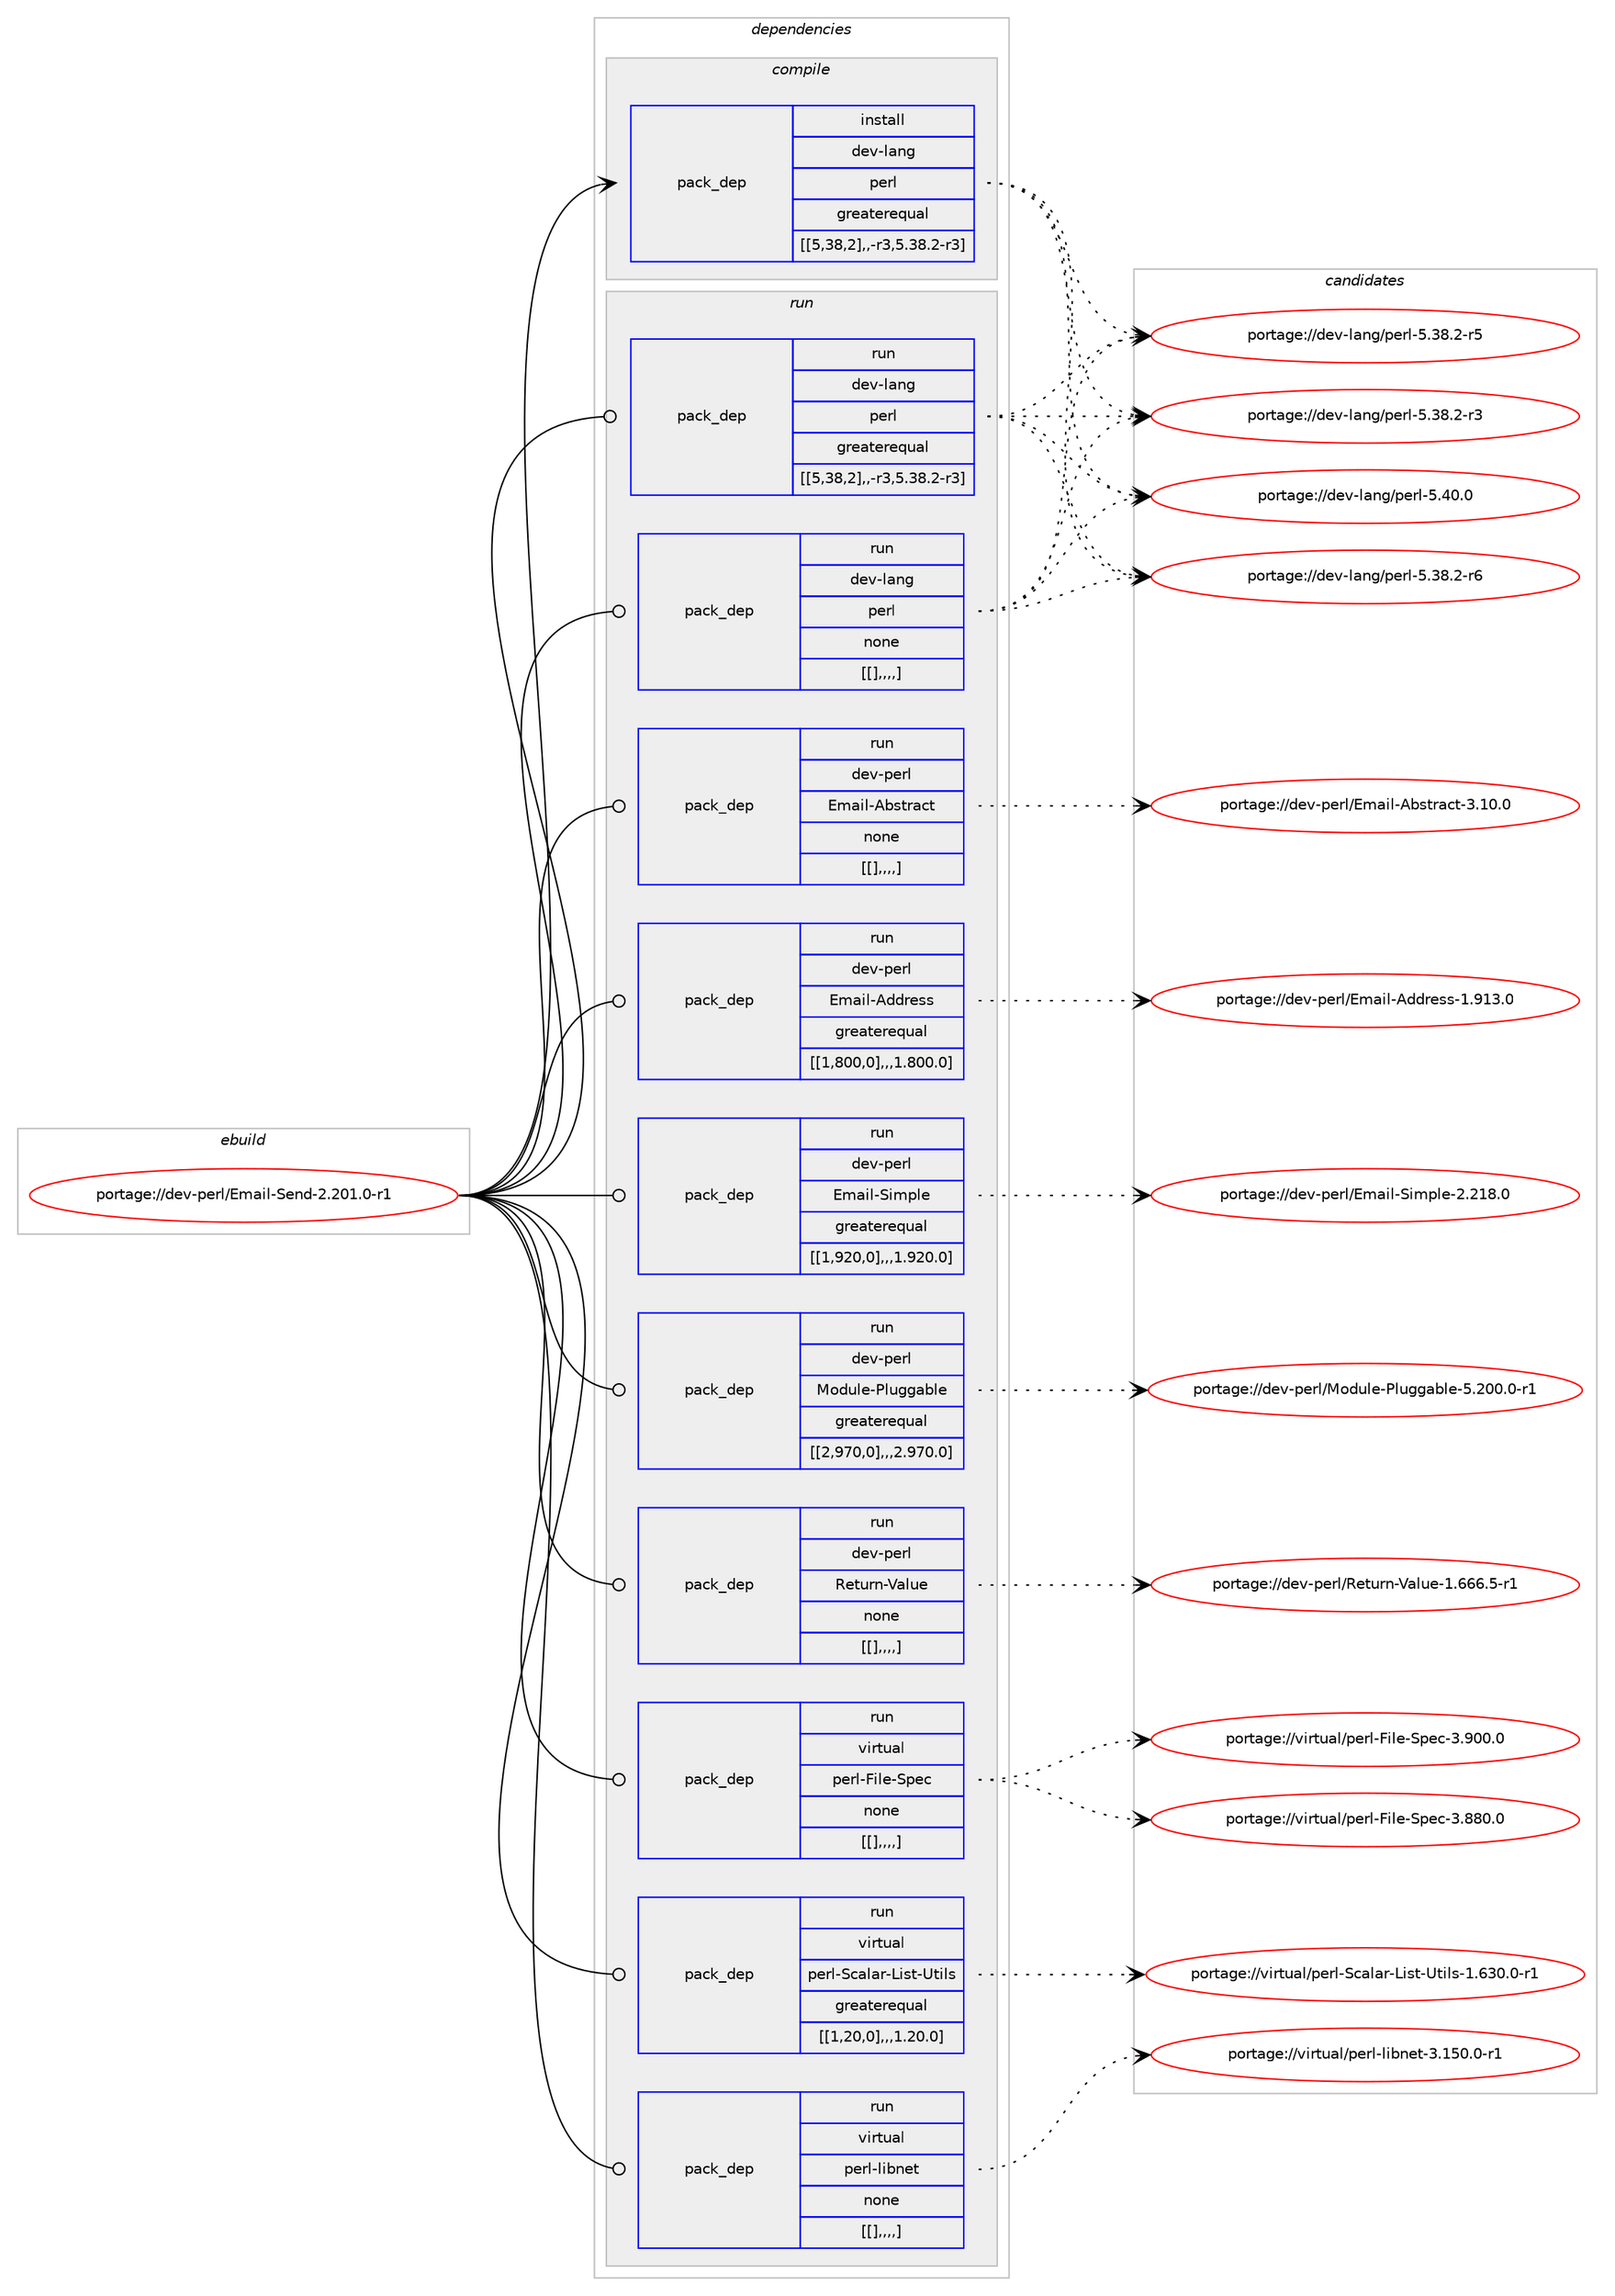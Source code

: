 digraph prolog {

# *************
# Graph options
# *************

newrank=true;
concentrate=true;
compound=true;
graph [rankdir=LR,fontname=Helvetica,fontsize=10,ranksep=1.5];#, ranksep=2.5, nodesep=0.2];
edge  [arrowhead=vee];
node  [fontname=Helvetica,fontsize=10];

# **********
# The ebuild
# **********

subgraph cluster_leftcol {
color=gray;
label=<<i>ebuild</i>>;
id [label="portage://dev-perl/Email-Send-2.201.0-r1", color=red, width=4, href="../dev-perl/Email-Send-2.201.0-r1.svg"];
}

# ****************
# The dependencies
# ****************

subgraph cluster_midcol {
color=gray;
label=<<i>dependencies</i>>;
subgraph cluster_compile {
fillcolor="#eeeeee";
style=filled;
label=<<i>compile</i>>;
subgraph pack99061 {
dependency130631 [label=<<TABLE BORDER="0" CELLBORDER="1" CELLSPACING="0" CELLPADDING="4" WIDTH="220"><TR><TD ROWSPAN="6" CELLPADDING="30">pack_dep</TD></TR><TR><TD WIDTH="110">install</TD></TR><TR><TD>dev-lang</TD></TR><TR><TD>perl</TD></TR><TR><TD>greaterequal</TD></TR><TR><TD>[[5,38,2],,-r3,5.38.2-r3]</TD></TR></TABLE>>, shape=none, color=blue];
}
id:e -> dependency130631:w [weight=20,style="solid",arrowhead="vee"];
}
subgraph cluster_compileandrun {
fillcolor="#eeeeee";
style=filled;
label=<<i>compile and run</i>>;
}
subgraph cluster_run {
fillcolor="#eeeeee";
style=filled;
label=<<i>run</i>>;
subgraph pack99062 {
dependency130632 [label=<<TABLE BORDER="0" CELLBORDER="1" CELLSPACING="0" CELLPADDING="4" WIDTH="220"><TR><TD ROWSPAN="6" CELLPADDING="30">pack_dep</TD></TR><TR><TD WIDTH="110">run</TD></TR><TR><TD>dev-lang</TD></TR><TR><TD>perl</TD></TR><TR><TD>greaterequal</TD></TR><TR><TD>[[5,38,2],,-r3,5.38.2-r3]</TD></TR></TABLE>>, shape=none, color=blue];
}
id:e -> dependency130632:w [weight=20,style="solid",arrowhead="odot"];
subgraph pack99063 {
dependency130633 [label=<<TABLE BORDER="0" CELLBORDER="1" CELLSPACING="0" CELLPADDING="4" WIDTH="220"><TR><TD ROWSPAN="6" CELLPADDING="30">pack_dep</TD></TR><TR><TD WIDTH="110">run</TD></TR><TR><TD>dev-lang</TD></TR><TR><TD>perl</TD></TR><TR><TD>none</TD></TR><TR><TD>[[],,,,]</TD></TR></TABLE>>, shape=none, color=blue];
}
id:e -> dependency130633:w [weight=20,style="solid",arrowhead="odot"];
subgraph pack99064 {
dependency130634 [label=<<TABLE BORDER="0" CELLBORDER="1" CELLSPACING="0" CELLPADDING="4" WIDTH="220"><TR><TD ROWSPAN="6" CELLPADDING="30">pack_dep</TD></TR><TR><TD WIDTH="110">run</TD></TR><TR><TD>dev-perl</TD></TR><TR><TD>Email-Abstract</TD></TR><TR><TD>none</TD></TR><TR><TD>[[],,,,]</TD></TR></TABLE>>, shape=none, color=blue];
}
id:e -> dependency130634:w [weight=20,style="solid",arrowhead="odot"];
subgraph pack99065 {
dependency130635 [label=<<TABLE BORDER="0" CELLBORDER="1" CELLSPACING="0" CELLPADDING="4" WIDTH="220"><TR><TD ROWSPAN="6" CELLPADDING="30">pack_dep</TD></TR><TR><TD WIDTH="110">run</TD></TR><TR><TD>dev-perl</TD></TR><TR><TD>Email-Address</TD></TR><TR><TD>greaterequal</TD></TR><TR><TD>[[1,800,0],,,1.800.0]</TD></TR></TABLE>>, shape=none, color=blue];
}
id:e -> dependency130635:w [weight=20,style="solid",arrowhead="odot"];
subgraph pack99066 {
dependency130636 [label=<<TABLE BORDER="0" CELLBORDER="1" CELLSPACING="0" CELLPADDING="4" WIDTH="220"><TR><TD ROWSPAN="6" CELLPADDING="30">pack_dep</TD></TR><TR><TD WIDTH="110">run</TD></TR><TR><TD>dev-perl</TD></TR><TR><TD>Email-Simple</TD></TR><TR><TD>greaterequal</TD></TR><TR><TD>[[1,920,0],,,1.920.0]</TD></TR></TABLE>>, shape=none, color=blue];
}
id:e -> dependency130636:w [weight=20,style="solid",arrowhead="odot"];
subgraph pack99067 {
dependency130637 [label=<<TABLE BORDER="0" CELLBORDER="1" CELLSPACING="0" CELLPADDING="4" WIDTH="220"><TR><TD ROWSPAN="6" CELLPADDING="30">pack_dep</TD></TR><TR><TD WIDTH="110">run</TD></TR><TR><TD>dev-perl</TD></TR><TR><TD>Module-Pluggable</TD></TR><TR><TD>greaterequal</TD></TR><TR><TD>[[2,970,0],,,2.970.0]</TD></TR></TABLE>>, shape=none, color=blue];
}
id:e -> dependency130637:w [weight=20,style="solid",arrowhead="odot"];
subgraph pack99068 {
dependency130638 [label=<<TABLE BORDER="0" CELLBORDER="1" CELLSPACING="0" CELLPADDING="4" WIDTH="220"><TR><TD ROWSPAN="6" CELLPADDING="30">pack_dep</TD></TR><TR><TD WIDTH="110">run</TD></TR><TR><TD>dev-perl</TD></TR><TR><TD>Return-Value</TD></TR><TR><TD>none</TD></TR><TR><TD>[[],,,,]</TD></TR></TABLE>>, shape=none, color=blue];
}
id:e -> dependency130638:w [weight=20,style="solid",arrowhead="odot"];
subgraph pack99069 {
dependency130639 [label=<<TABLE BORDER="0" CELLBORDER="1" CELLSPACING="0" CELLPADDING="4" WIDTH="220"><TR><TD ROWSPAN="6" CELLPADDING="30">pack_dep</TD></TR><TR><TD WIDTH="110">run</TD></TR><TR><TD>virtual</TD></TR><TR><TD>perl-File-Spec</TD></TR><TR><TD>none</TD></TR><TR><TD>[[],,,,]</TD></TR></TABLE>>, shape=none, color=blue];
}
id:e -> dependency130639:w [weight=20,style="solid",arrowhead="odot"];
subgraph pack99070 {
dependency130640 [label=<<TABLE BORDER="0" CELLBORDER="1" CELLSPACING="0" CELLPADDING="4" WIDTH="220"><TR><TD ROWSPAN="6" CELLPADDING="30">pack_dep</TD></TR><TR><TD WIDTH="110">run</TD></TR><TR><TD>virtual</TD></TR><TR><TD>perl-Scalar-List-Utils</TD></TR><TR><TD>greaterequal</TD></TR><TR><TD>[[1,20,0],,,1.20.0]</TD></TR></TABLE>>, shape=none, color=blue];
}
id:e -> dependency130640:w [weight=20,style="solid",arrowhead="odot"];
subgraph pack99071 {
dependency130641 [label=<<TABLE BORDER="0" CELLBORDER="1" CELLSPACING="0" CELLPADDING="4" WIDTH="220"><TR><TD ROWSPAN="6" CELLPADDING="30">pack_dep</TD></TR><TR><TD WIDTH="110">run</TD></TR><TR><TD>virtual</TD></TR><TR><TD>perl-libnet</TD></TR><TR><TD>none</TD></TR><TR><TD>[[],,,,]</TD></TR></TABLE>>, shape=none, color=blue];
}
id:e -> dependency130641:w [weight=20,style="solid",arrowhead="odot"];
}
}

# **************
# The candidates
# **************

subgraph cluster_choices {
rank=same;
color=gray;
label=<<i>candidates</i>>;

subgraph choice99061 {
color=black;
nodesep=1;
choice10010111845108971101034711210111410845534652484648 [label="portage://dev-lang/perl-5.40.0", color=red, width=4,href="../dev-lang/perl-5.40.0.svg"];
choice100101118451089711010347112101114108455346515646504511454 [label="portage://dev-lang/perl-5.38.2-r6", color=red, width=4,href="../dev-lang/perl-5.38.2-r6.svg"];
choice100101118451089711010347112101114108455346515646504511453 [label="portage://dev-lang/perl-5.38.2-r5", color=red, width=4,href="../dev-lang/perl-5.38.2-r5.svg"];
choice100101118451089711010347112101114108455346515646504511451 [label="portage://dev-lang/perl-5.38.2-r3", color=red, width=4,href="../dev-lang/perl-5.38.2-r3.svg"];
dependency130631:e -> choice10010111845108971101034711210111410845534652484648:w [style=dotted,weight="100"];
dependency130631:e -> choice100101118451089711010347112101114108455346515646504511454:w [style=dotted,weight="100"];
dependency130631:e -> choice100101118451089711010347112101114108455346515646504511453:w [style=dotted,weight="100"];
dependency130631:e -> choice100101118451089711010347112101114108455346515646504511451:w [style=dotted,weight="100"];
}
subgraph choice99062 {
color=black;
nodesep=1;
choice10010111845108971101034711210111410845534652484648 [label="portage://dev-lang/perl-5.40.0", color=red, width=4,href="../dev-lang/perl-5.40.0.svg"];
choice100101118451089711010347112101114108455346515646504511454 [label="portage://dev-lang/perl-5.38.2-r6", color=red, width=4,href="../dev-lang/perl-5.38.2-r6.svg"];
choice100101118451089711010347112101114108455346515646504511453 [label="portage://dev-lang/perl-5.38.2-r5", color=red, width=4,href="../dev-lang/perl-5.38.2-r5.svg"];
choice100101118451089711010347112101114108455346515646504511451 [label="portage://dev-lang/perl-5.38.2-r3", color=red, width=4,href="../dev-lang/perl-5.38.2-r3.svg"];
dependency130632:e -> choice10010111845108971101034711210111410845534652484648:w [style=dotted,weight="100"];
dependency130632:e -> choice100101118451089711010347112101114108455346515646504511454:w [style=dotted,weight="100"];
dependency130632:e -> choice100101118451089711010347112101114108455346515646504511453:w [style=dotted,weight="100"];
dependency130632:e -> choice100101118451089711010347112101114108455346515646504511451:w [style=dotted,weight="100"];
}
subgraph choice99063 {
color=black;
nodesep=1;
choice10010111845108971101034711210111410845534652484648 [label="portage://dev-lang/perl-5.40.0", color=red, width=4,href="../dev-lang/perl-5.40.0.svg"];
choice100101118451089711010347112101114108455346515646504511454 [label="portage://dev-lang/perl-5.38.2-r6", color=red, width=4,href="../dev-lang/perl-5.38.2-r6.svg"];
choice100101118451089711010347112101114108455346515646504511453 [label="portage://dev-lang/perl-5.38.2-r5", color=red, width=4,href="../dev-lang/perl-5.38.2-r5.svg"];
choice100101118451089711010347112101114108455346515646504511451 [label="portage://dev-lang/perl-5.38.2-r3", color=red, width=4,href="../dev-lang/perl-5.38.2-r3.svg"];
dependency130633:e -> choice10010111845108971101034711210111410845534652484648:w [style=dotted,weight="100"];
dependency130633:e -> choice100101118451089711010347112101114108455346515646504511454:w [style=dotted,weight="100"];
dependency130633:e -> choice100101118451089711010347112101114108455346515646504511453:w [style=dotted,weight="100"];
dependency130633:e -> choice100101118451089711010347112101114108455346515646504511451:w [style=dotted,weight="100"];
}
subgraph choice99064 {
color=black;
nodesep=1;
choice10010111845112101114108476910997105108456598115116114979911645514649484648 [label="portage://dev-perl/Email-Abstract-3.10.0", color=red, width=4,href="../dev-perl/Email-Abstract-3.10.0.svg"];
dependency130634:e -> choice10010111845112101114108476910997105108456598115116114979911645514649484648:w [style=dotted,weight="100"];
}
subgraph choice99065 {
color=black;
nodesep=1;
choice1001011184511210111410847691099710510845651001001141011151154549465749514648 [label="portage://dev-perl/Email-Address-1.913.0", color=red, width=4,href="../dev-perl/Email-Address-1.913.0.svg"];
dependency130635:e -> choice1001011184511210111410847691099710510845651001001141011151154549465749514648:w [style=dotted,weight="100"];
}
subgraph choice99066 {
color=black;
nodesep=1;
choice1001011184511210111410847691099710510845831051091121081014550465049564648 [label="portage://dev-perl/Email-Simple-2.218.0", color=red, width=4,href="../dev-perl/Email-Simple-2.218.0.svg"];
dependency130636:e -> choice1001011184511210111410847691099710510845831051091121081014550465049564648:w [style=dotted,weight="100"];
}
subgraph choice99067 {
color=black;
nodesep=1;
choice1001011184511210111410847771111001171081014580108117103103979810810145534650484846484511449 [label="portage://dev-perl/Module-Pluggable-5.200.0-r1", color=red, width=4,href="../dev-perl/Module-Pluggable-5.200.0-r1.svg"];
dependency130637:e -> choice1001011184511210111410847771111001171081014580108117103103979810810145534650484846484511449:w [style=dotted,weight="100"];
}
subgraph choice99068 {
color=black;
nodesep=1;
choice10010111845112101114108478210111611711411045869710811710145494654545446534511449 [label="portage://dev-perl/Return-Value-1.666.5-r1", color=red, width=4,href="../dev-perl/Return-Value-1.666.5-r1.svg"];
dependency130638:e -> choice10010111845112101114108478210111611711411045869710811710145494654545446534511449:w [style=dotted,weight="100"];
}
subgraph choice99069 {
color=black;
nodesep=1;
choice118105114116117971084711210111410845701051081014583112101994551465748484648 [label="portage://virtual/perl-File-Spec-3.900.0", color=red, width=4,href="../virtual/perl-File-Spec-3.900.0.svg"];
choice118105114116117971084711210111410845701051081014583112101994551465656484648 [label="portage://virtual/perl-File-Spec-3.880.0", color=red, width=4,href="../virtual/perl-File-Spec-3.880.0.svg"];
dependency130639:e -> choice118105114116117971084711210111410845701051081014583112101994551465748484648:w [style=dotted,weight="100"];
dependency130639:e -> choice118105114116117971084711210111410845701051081014583112101994551465656484648:w [style=dotted,weight="100"];
}
subgraph choice99070 {
color=black;
nodesep=1;
choice118105114116117971084711210111410845839997108971144576105115116458511610510811545494654514846484511449 [label="portage://virtual/perl-Scalar-List-Utils-1.630.0-r1", color=red, width=4,href="../virtual/perl-Scalar-List-Utils-1.630.0-r1.svg"];
dependency130640:e -> choice118105114116117971084711210111410845839997108971144576105115116458511610510811545494654514846484511449:w [style=dotted,weight="100"];
}
subgraph choice99071 {
color=black;
nodesep=1;
choice1181051141161179710847112101114108451081059811010111645514649534846484511449 [label="portage://virtual/perl-libnet-3.150.0-r1", color=red, width=4,href="../virtual/perl-libnet-3.150.0-r1.svg"];
dependency130641:e -> choice1181051141161179710847112101114108451081059811010111645514649534846484511449:w [style=dotted,weight="100"];
}
}

}
